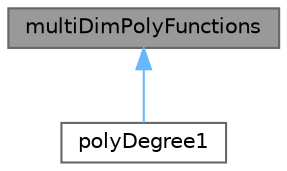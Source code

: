 digraph "multiDimPolyFunctions"
{
 // LATEX_PDF_SIZE
  bgcolor="transparent";
  edge [fontname=Helvetica,fontsize=10,labelfontname=Helvetica,labelfontsize=10];
  node [fontname=Helvetica,fontsize=10,shape=box,height=0.2,width=0.4];
  Node1 [id="Node000001",label="multiDimPolyFunctions",height=0.2,width=0.4,color="gray40", fillcolor="grey60", style="filled", fontcolor="black",tooltip="base class for polynomial functions"];
  Node1 -> Node2 [id="edge1_Node000001_Node000002",dir="back",color="steelblue1",style="solid",tooltip=" "];
  Node2 [id="Node000002",label="polyDegree1",height=0.2,width=0.4,color="gray40", fillcolor="white", style="filled",URL="$classFoam_1_1polyDegree1.html",tooltip="First degree polynominal function."];
}
